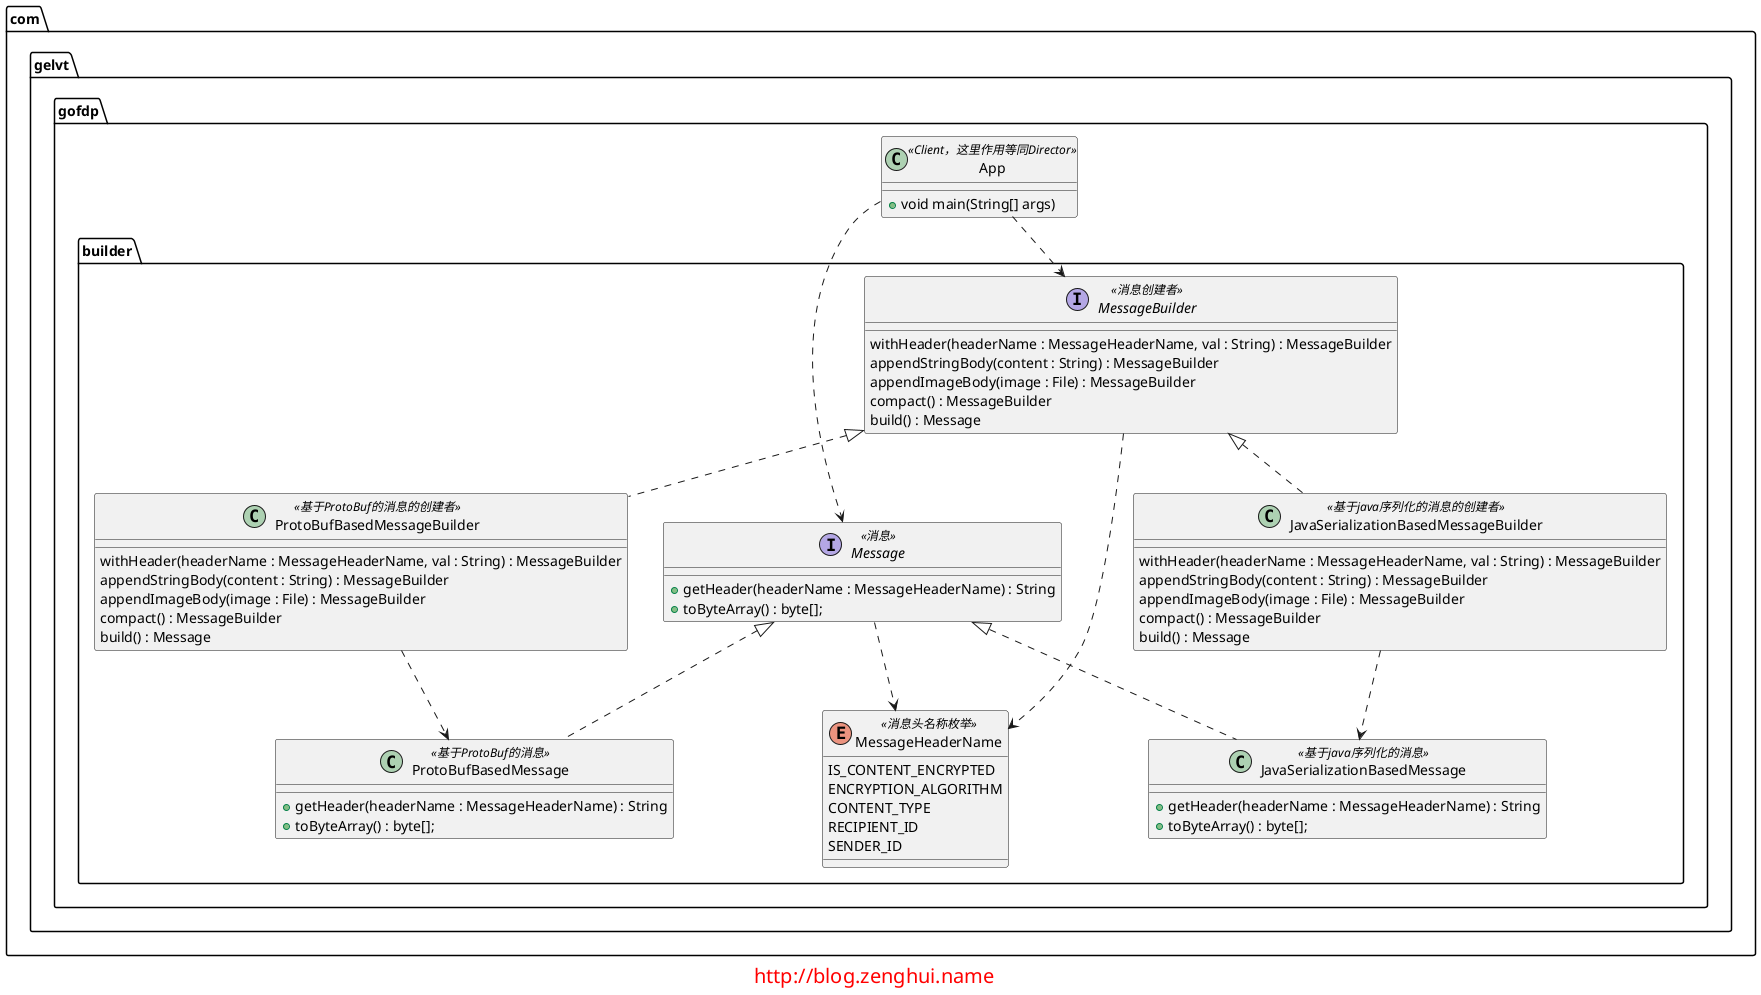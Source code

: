 @startuml

package com.gelvt.gofdp.builder{

    enum MessageHeaderName <<消息头名称枚举>>{
        IS_CONTENT_ENCRYPTED
        ENCRYPTION_ALGORITHM
        CONTENT_TYPE
        RECIPIENT_ID
        SENDER_ID
    }

    interface Message <<消息>>{
        + getHeader(headerName : MessageHeaderName) : String
        + toByteArray() : byte[];
    }

    interface MessageBuilder <<消息创建者>>{
        withHeader(headerName : MessageHeaderName, val : String) : MessageBuilder
        appendStringBody(content : String) : MessageBuilder
        appendImageBody(image : File) : MessageBuilder
        compact() : MessageBuilder
        build() : Message
    }

    class JavaSerializationBasedMessage <<基于java序列化的消息>>{
        + getHeader(headerName : MessageHeaderName) : String
        + toByteArray() : byte[];
    }

    class ProtoBufBasedMessage <<基于ProtoBuf的消息>>{
        + getHeader(headerName : MessageHeaderName) : String
        + toByteArray() : byte[];
    }

    class JavaSerializationBasedMessageBuilder <<基于java序列化的消息的创建者>>{
        withHeader(headerName : MessageHeaderName, val : String) : MessageBuilder
        appendStringBody(content : String) : MessageBuilder
        appendImageBody(image : File) : MessageBuilder
        compact() : MessageBuilder
        build() : Message
    }

    class ProtoBufBasedMessageBuilder <<基于ProtoBuf的消息的创建者>>{
        withHeader(headerName : MessageHeaderName, val : String) : MessageBuilder
        appendStringBody(content : String) : MessageBuilder
        appendImageBody(image : File) : MessageBuilder
        compact() : MessageBuilder
        build() : Message
    }


    Message <|.. JavaSerializationBasedMessage
    Message <|.. ProtoBufBasedMessage
    MessageBuilder <|.. JavaSerializationBasedMessageBuilder
    MessageBuilder <|.. ProtoBufBasedMessageBuilder
    Message ..> MessageHeaderName
    MessageBuilder ..> MessageHeaderName
    JavaSerializationBasedMessageBuilder ..> JavaSerializationBasedMessage
    ProtoBufBasedMessageBuilder ..> ProtoBufBasedMessage

}

package com.gelvt.gofdp{
    class App <<Client，这里作用等同Director>>{
        + void main(String[] args)
    }
}

App ..> Message
App ..>MessageBuilder


footer
<font size="20" color="red">http://blog.zenghui.name</font>
endfooter

@enduml